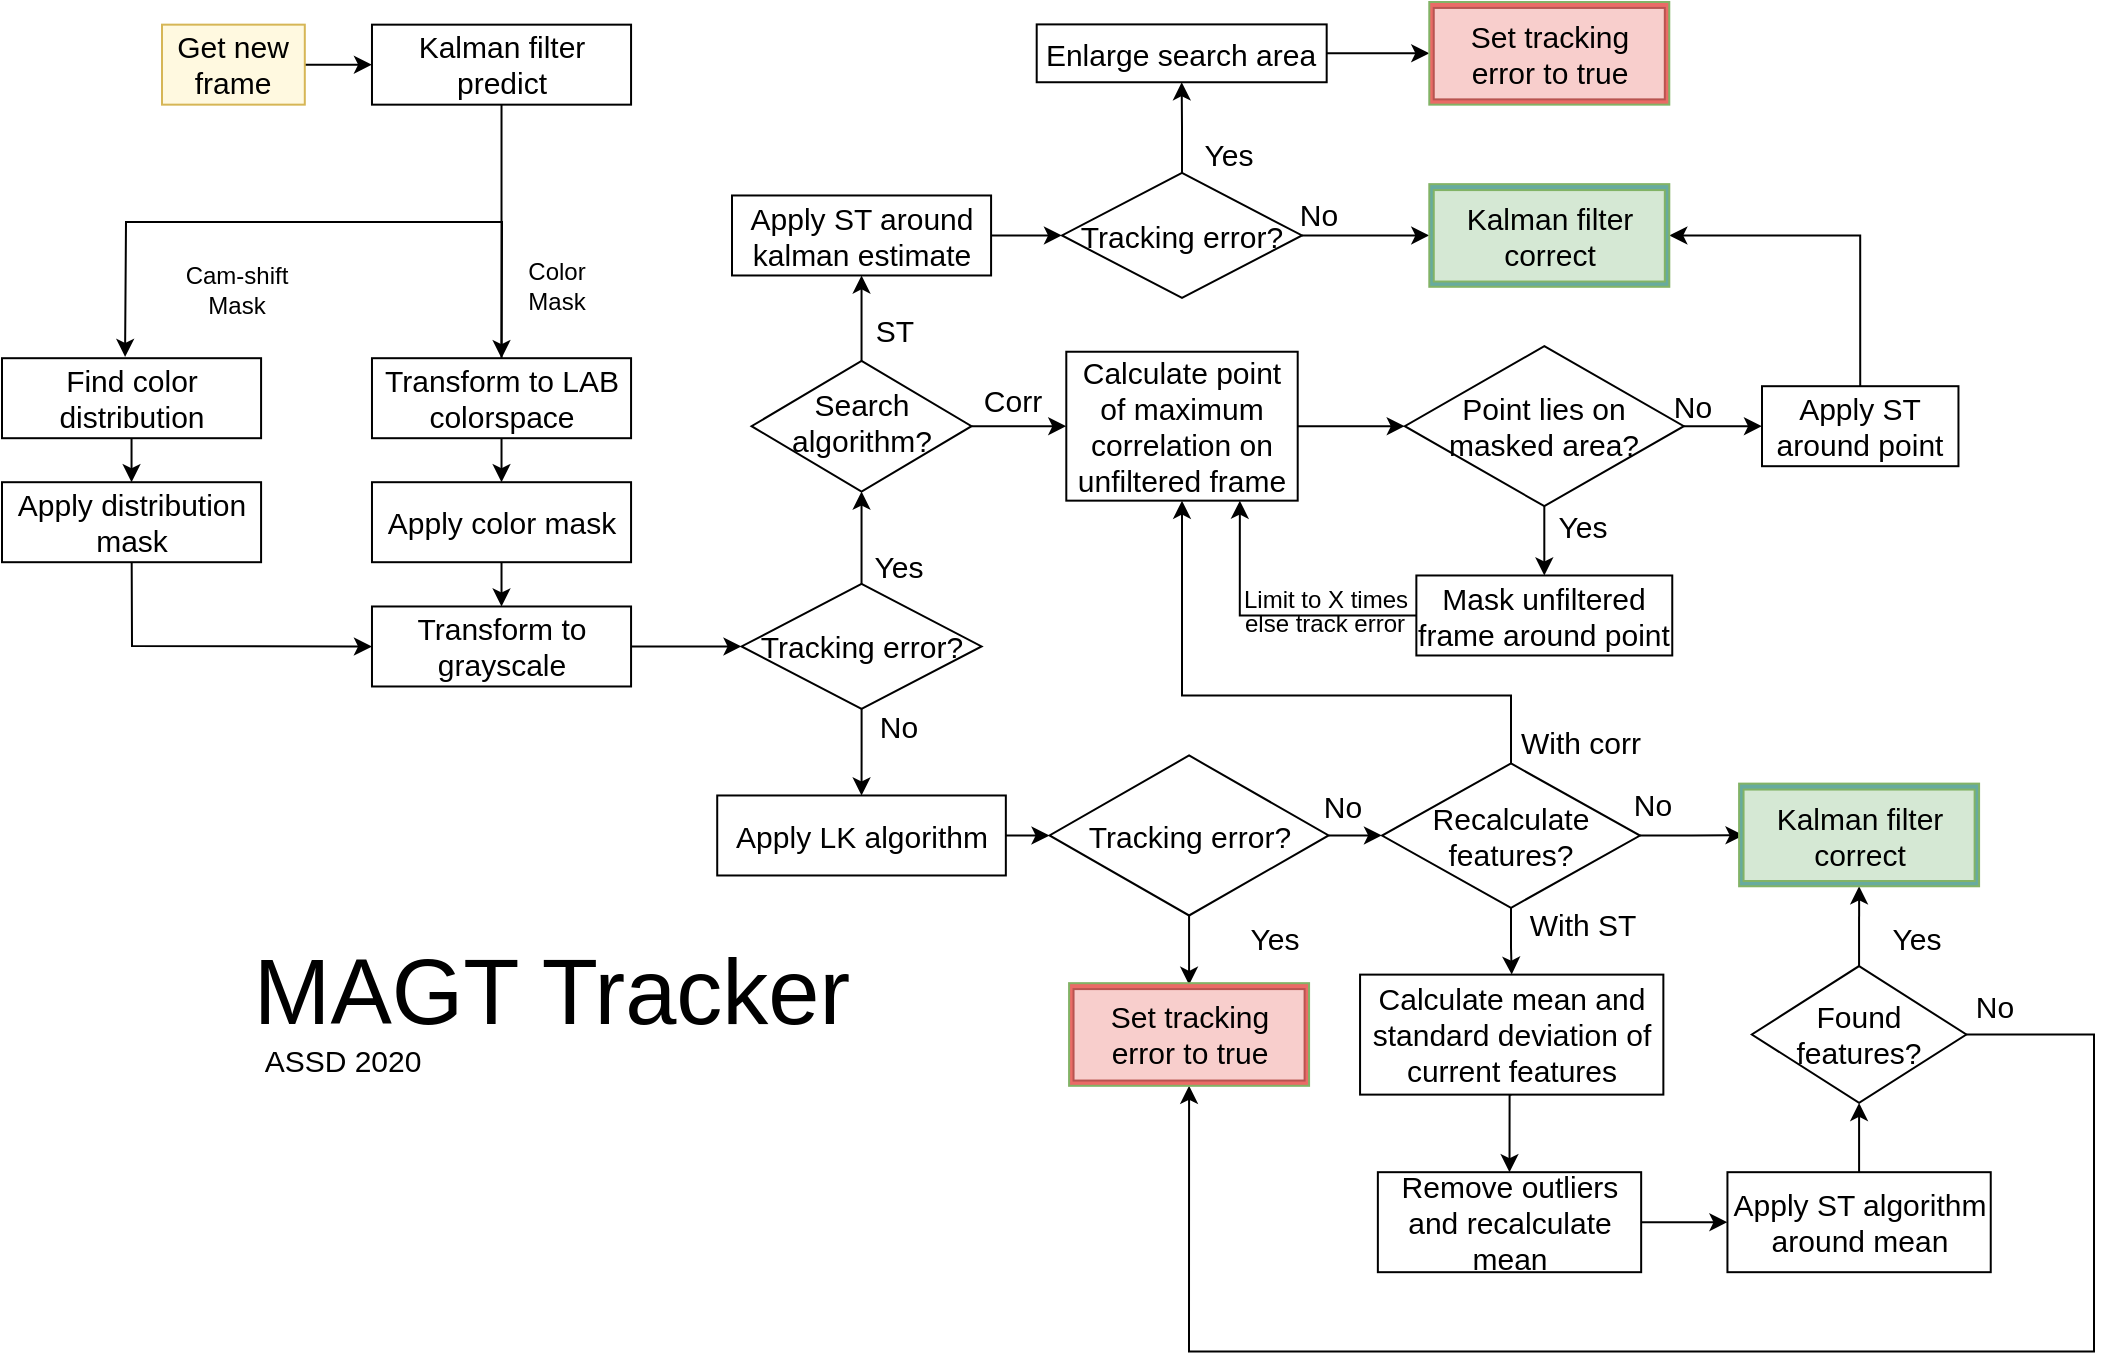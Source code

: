 <mxfile version="13.4.4" type="device"><diagram id="R2lEEEUBdFMjLlhIrx00" name="Page-1"><mxGraphModel dx="1185" dy="1735" grid="1" gridSize="10" guides="1" tooltips="1" connect="1" arrows="1" fold="1" page="1" pageScale="1" pageWidth="850" pageHeight="1100" math="0" shadow="0" extFonts="Permanent Marker^https://fonts.googleapis.com/css?family=Permanent+Marker"><root><mxCell id="0"/><mxCell id="1" parent="0"/><mxCell id="aij4Y5n4_6atn24q3cWg-106" value="&lt;span style=&quot;font-size: 46px&quot;&gt;MAGT Tracker&lt;br&gt;&lt;br&gt;&lt;/span&gt;" style="html=1;shape=mxgraph.er.anchor;whiteSpace=wrap;" parent="1" vertex="1"><mxGeometry x="380" y="-414.26" width="350" height="54.72" as="geometry"/></mxCell><mxCell id="aij4Y5n4_6atn24q3cWg-182" style="edgeStyle=orthogonalEdgeStyle;rounded=0;orthogonalLoop=1;jettySize=auto;html=1;exitX=1;exitY=0.5;exitDx=0;exitDy=0;entryX=0;entryY=0.5;entryDx=0;entryDy=0;endArrow=classic;endFill=1;fontSize=15;" parent="1" source="aij4Y5n4_6atn24q3cWg-107" target="aij4Y5n4_6atn24q3cWg-180" edge="1"><mxGeometry relative="1" as="geometry"/></mxCell><mxCell id="aij4Y5n4_6atn24q3cWg-107" value="Get new frame" style="whiteSpace=wrap;html=1;align=center;fontSize=15;strokeColor=#d6b656;fillColor=#FFF9E0;" parent="1" vertex="1"><mxGeometry x="360.0" y="-898.67" width="71.4" height="40" as="geometry"/></mxCell><mxCell id="dbfKQcMghmtqp_gexGr6-17" style="edgeStyle=orthogonalEdgeStyle;rounded=0;orthogonalLoop=1;jettySize=auto;html=1;exitX=0.5;exitY=1;exitDx=0;exitDy=0;entryX=0.5;entryY=0;entryDx=0;entryDy=0;" parent="1" source="aij4Y5n4_6atn24q3cWg-115" target="aij4Y5n4_6atn24q3cWg-120" edge="1"><mxGeometry relative="1" as="geometry"/></mxCell><mxCell id="-dQROISQDUxyjUtqa045-7" style="edgeStyle=none;rounded=0;orthogonalLoop=1;jettySize=auto;html=1;exitX=0.5;exitY=0;exitDx=0;exitDy=0;entryX=0.475;entryY=-0.016;entryDx=0;entryDy=0;entryPerimeter=0;" edge="1" parent="1" source="aij4Y5n4_6atn24q3cWg-115" target="-dQROISQDUxyjUtqa045-5"><mxGeometry relative="1" as="geometry"><Array as="points"><mxPoint x="530" y="-800"/><mxPoint x="450" y="-800"/><mxPoint x="430" y="-800"/><mxPoint x="342" y="-800"/></Array></mxGeometry></mxCell><mxCell id="aij4Y5n4_6atn24q3cWg-115" value="Transform to LAB colorspace" style="whiteSpace=wrap;html=1;align=center;fontSize=15;" parent="1" vertex="1"><mxGeometry x="464.99" y="-731.9" width="129.54" height="40" as="geometry"/></mxCell><mxCell id="dbfKQcMghmtqp_gexGr6-18" style="edgeStyle=orthogonalEdgeStyle;rounded=0;orthogonalLoop=1;jettySize=auto;html=1;exitX=0.5;exitY=1;exitDx=0;exitDy=0;entryX=0.5;entryY=0;entryDx=0;entryDy=0;" parent="1" source="aij4Y5n4_6atn24q3cWg-120" target="hdx3zf66wQEgFwJE4BHH-2" edge="1"><mxGeometry relative="1" as="geometry"/></mxCell><mxCell id="aij4Y5n4_6atn24q3cWg-120" value="Apply color mask" style="whiteSpace=wrap;html=1;align=center;fontSize=15;" parent="1" vertex="1"><mxGeometry x="464.99" y="-669.9" width="129.54" height="40" as="geometry"/></mxCell><mxCell id="aij4Y5n4_6atn24q3cWg-180" value="Kalman filter predict" style="whiteSpace=wrap;html=1;align=center;fontSize=15;" parent="1" vertex="1"><mxGeometry x="464.99" y="-898.67" width="129.54" height="40" as="geometry"/></mxCell><mxCell id="-dQROISQDUxyjUtqa045-1" style="edgeStyle=orthogonalEdgeStyle;rounded=0;orthogonalLoop=1;jettySize=auto;html=1;entryX=0;entryY=0.5;entryDx=0;entryDy=0;" edge="1" parent="1" source="hdx3zf66wQEgFwJE4BHH-2" target="dbfKQcMghmtqp_gexGr6-3"><mxGeometry relative="1" as="geometry"/></mxCell><mxCell id="hdx3zf66wQEgFwJE4BHH-2" value="Transform to grayscale" style="whiteSpace=wrap;html=1;align=center;fontSize=15;" parent="1" vertex="1"><mxGeometry x="464.99" y="-607.76" width="129.54" height="40" as="geometry"/></mxCell><mxCell id="dbfKQcMghmtqp_gexGr6-8" style="edgeStyle=orthogonalEdgeStyle;rounded=0;orthogonalLoop=1;jettySize=auto;html=1;exitX=0.5;exitY=0;exitDx=0;exitDy=0;" parent="1" source="dbfKQcMghmtqp_gexGr6-3" target="dbfKQcMghmtqp_gexGr6-6" edge="1"><mxGeometry relative="1" as="geometry"/></mxCell><mxCell id="dbfKQcMghmtqp_gexGr6-74" style="edgeStyle=orthogonalEdgeStyle;rounded=0;orthogonalLoop=1;jettySize=auto;html=1;entryX=0.5;entryY=0;entryDx=0;entryDy=0;" parent="1" source="dbfKQcMghmtqp_gexGr6-3" edge="1"><mxGeometry relative="1" as="geometry"><mxPoint x="709.77" y="-513.26" as="targetPoint"/></mxGeometry></mxCell><mxCell id="dbfKQcMghmtqp_gexGr6-3" value="Tracking error?" style="shape=rhombus;perimeter=rhombusPerimeter;whiteSpace=wrap;html=1;align=center;fontSize=15;" parent="1" vertex="1"><mxGeometry x="649.77" y="-619.01" width="120" height="62.5" as="geometry"/></mxCell><mxCell id="dbfKQcMghmtqp_gexGr6-4" value="Yes" style="text;html=1;align=center;verticalAlign=middle;resizable=0;points=[];autosize=1;fontSize=15;" parent="1" vertex="1"><mxGeometry x="707.65" y="-637.9" width="40" height="20" as="geometry"/></mxCell><mxCell id="dbfKQcMghmtqp_gexGr6-5" value="No" style="text;html=1;align=center;verticalAlign=middle;resizable=0;points=[];autosize=1;fontSize=15;" parent="1" vertex="1"><mxGeometry x="712.65" y="-557.76" width="30" height="20" as="geometry"/></mxCell><mxCell id="dbfKQcMghmtqp_gexGr6-42" style="edgeStyle=orthogonalEdgeStyle;rounded=0;orthogonalLoop=1;jettySize=auto;html=1;entryX=0.5;entryY=1;entryDx=0;entryDy=0;" parent="1" source="dbfKQcMghmtqp_gexGr6-6" target="dbfKQcMghmtqp_gexGr6-21" edge="1"><mxGeometry relative="1" as="geometry"/></mxCell><mxCell id="dbfKQcMghmtqp_gexGr6-49" style="edgeStyle=orthogonalEdgeStyle;rounded=0;orthogonalLoop=1;jettySize=auto;html=1;entryX=0;entryY=0.5;entryDx=0;entryDy=0;" parent="1" source="dbfKQcMghmtqp_gexGr6-6" target="dbfKQcMghmtqp_gexGr6-28" edge="1"><mxGeometry relative="1" as="geometry"/></mxCell><mxCell id="dbfKQcMghmtqp_gexGr6-6" value="" style="shape=rhombus;perimeter=rhombusPerimeter;whiteSpace=wrap;html=1;align=center;fontSize=15;" parent="1" vertex="1"><mxGeometry x="654.77" y="-730.58" width="110" height="65.36" as="geometry"/></mxCell><mxCell id="dbfKQcMghmtqp_gexGr6-12" value="ST" style="text;html=1;align=center;verticalAlign=middle;resizable=0;points=[];autosize=1;fontSize=15;" parent="1" vertex="1"><mxGeometry x="710.65" y="-756.26" width="30" height="20" as="geometry"/></mxCell><mxCell id="dbfKQcMghmtqp_gexGr6-13" value="Corr" style="text;html=1;align=center;verticalAlign=middle;resizable=0;points=[];autosize=1;fontSize=15;" parent="1" vertex="1"><mxGeometry x="764.77" y="-721.26" width="40" height="20" as="geometry"/></mxCell><mxCell id="dbfKQcMghmtqp_gexGr6-51" style="edgeStyle=orthogonalEdgeStyle;rounded=0;orthogonalLoop=1;jettySize=auto;html=1;exitX=1;exitY=0.5;exitDx=0;exitDy=0;entryX=0;entryY=0.5;entryDx=0;entryDy=0;" parent="1" source="dbfKQcMghmtqp_gexGr6-21" target="dbfKQcMghmtqp_gexGr6-24" edge="1"><mxGeometry relative="1" as="geometry"/></mxCell><mxCell id="dbfKQcMghmtqp_gexGr6-21" value="Apply ST around kalman estimate" style="whiteSpace=wrap;html=1;align=center;fontSize=15;" parent="1" vertex="1"><mxGeometry x="645" y="-813.26" width="129.54" height="40" as="geometry"/></mxCell><mxCell id="dbfKQcMghmtqp_gexGr6-48" style="edgeStyle=orthogonalEdgeStyle;rounded=0;orthogonalLoop=1;jettySize=auto;html=1;entryX=0;entryY=0.5;entryDx=0;entryDy=0;" parent="1" source="dbfKQcMghmtqp_gexGr6-24" target="dbfKQcMghmtqp_gexGr6-116" edge="1"><mxGeometry relative="1" as="geometry"><mxPoint x="978.31" y="-793.51" as="targetPoint"/></mxGeometry></mxCell><mxCell id="dbfKQcMghmtqp_gexGr6-114" style="edgeStyle=orthogonalEdgeStyle;rounded=0;orthogonalLoop=1;jettySize=auto;html=1;entryX=0.5;entryY=1;entryDx=0;entryDy=0;endArrow=classic;endFill=1;" parent="1" source="dbfKQcMghmtqp_gexGr6-24" target="dbfKQcMghmtqp_gexGr6-113" edge="1"><mxGeometry relative="1" as="geometry"/></mxCell><mxCell id="dbfKQcMghmtqp_gexGr6-24" value="Tracking error?" style="shape=rhombus;perimeter=rhombusPerimeter;whiteSpace=wrap;html=1;align=center;fontSize=15;" parent="1" vertex="1"><mxGeometry x="810" y="-824.51" width="120" height="62.5" as="geometry"/></mxCell><mxCell id="dbfKQcMghmtqp_gexGr6-58" style="edgeStyle=orthogonalEdgeStyle;rounded=0;orthogonalLoop=1;jettySize=auto;html=1;entryX=0;entryY=0.5;entryDx=0;entryDy=0;" parent="1" source="dbfKQcMghmtqp_gexGr6-28" target="dbfKQcMghmtqp_gexGr6-57" edge="1"><mxGeometry relative="1" as="geometry"/></mxCell><mxCell id="dbfKQcMghmtqp_gexGr6-28" value="Calculate point of maximum correlation on unfiltered frame" style="whiteSpace=wrap;html=1;align=center;fontSize=15;" parent="1" vertex="1"><mxGeometry x="812.15" y="-735.13" width="115.7" height="74.46" as="geometry"/></mxCell><mxCell id="dbfKQcMghmtqp_gexGr6-52" value="No" style="text;html=1;align=center;verticalAlign=middle;resizable=0;points=[];autosize=1;fontSize=15;" parent="1" vertex="1"><mxGeometry x="922.78" y="-814.26" width="30" height="20" as="geometry"/></mxCell><mxCell id="dbfKQcMghmtqp_gexGr6-53" value="Yes" style="text;html=1;align=center;verticalAlign=middle;resizable=0;points=[];autosize=1;fontSize=15;" parent="1" vertex="1"><mxGeometry x="872.77" y="-843.51" width="40" height="20" as="geometry"/></mxCell><mxCell id="dbfKQcMghmtqp_gexGr6-60" style="edgeStyle=orthogonalEdgeStyle;rounded=0;orthogonalLoop=1;jettySize=auto;html=1;entryX=0;entryY=0.5;entryDx=0;entryDy=0;" parent="1" source="dbfKQcMghmtqp_gexGr6-57" target="dbfKQcMghmtqp_gexGr6-59" edge="1"><mxGeometry relative="1" as="geometry"/></mxCell><mxCell id="dbfKQcMghmtqp_gexGr6-66" style="edgeStyle=orthogonalEdgeStyle;rounded=0;orthogonalLoop=1;jettySize=auto;html=1;exitX=0.5;exitY=1;exitDx=0;exitDy=0;entryX=0.5;entryY=0;entryDx=0;entryDy=0;" parent="1" source="dbfKQcMghmtqp_gexGr6-57" target="dbfKQcMghmtqp_gexGr6-65" edge="1"><mxGeometry relative="1" as="geometry"/></mxCell><mxCell id="dbfKQcMghmtqp_gexGr6-57" value="Point lies on masked area?" style="shape=rhombus;perimeter=rhombusPerimeter;whiteSpace=wrap;html=1;align=center;fontSize=15;" parent="1" vertex="1"><mxGeometry x="981.39" y="-737.9" width="139.54" height="80" as="geometry"/></mxCell><mxCell id="dbfKQcMghmtqp_gexGr6-61" style="edgeStyle=orthogonalEdgeStyle;rounded=0;orthogonalLoop=1;jettySize=auto;html=1;entryX=1;entryY=0.5;entryDx=0;entryDy=0;exitX=0.5;exitY=0;exitDx=0;exitDy=0;" parent="1" source="dbfKQcMghmtqp_gexGr6-59" target="dbfKQcMghmtqp_gexGr6-116" edge="1"><mxGeometry relative="1" as="geometry"><mxPoint x="1124.01" y="-793.51" as="targetPoint"/><Array as="points"><mxPoint x="1209" y="-793.26"/></Array></mxGeometry></mxCell><mxCell id="dbfKQcMghmtqp_gexGr6-59" value="Apply ST around point" style="whiteSpace=wrap;html=1;align=center;fontSize=15;" parent="1" vertex="1"><mxGeometry x="1160" y="-717.9" width="98.23" height="40" as="geometry"/></mxCell><mxCell id="dbfKQcMghmtqp_gexGr6-62" value="No" style="text;html=1;align=center;verticalAlign=middle;resizable=0;points=[];autosize=1;fontSize=15;" parent="1" vertex="1"><mxGeometry x="1110.0" y="-717.9" width="30" height="20" as="geometry"/></mxCell><mxCell id="dbfKQcMghmtqp_gexGr6-63" value="Yes" style="text;html=1;align=center;verticalAlign=middle;resizable=0;points=[];autosize=1;fontSize=15;" parent="1" vertex="1"><mxGeometry x="1050.0" y="-657.9" width="40" height="20" as="geometry"/></mxCell><mxCell id="dbfKQcMghmtqp_gexGr6-67" style="edgeStyle=orthogonalEdgeStyle;rounded=0;orthogonalLoop=1;jettySize=auto;html=1;entryX=0.75;entryY=1;entryDx=0;entryDy=0;" parent="1" source="dbfKQcMghmtqp_gexGr6-65" target="dbfKQcMghmtqp_gexGr6-28" edge="1"><mxGeometry relative="1" as="geometry"/></mxCell><mxCell id="dbfKQcMghmtqp_gexGr6-65" value="Mask unfiltered frame around point" style="whiteSpace=wrap;html=1;align=center;fontSize=15;" parent="1" vertex="1"><mxGeometry x="987.18" y="-623.26" width="127.95" height="40" as="geometry"/></mxCell><mxCell id="dbfKQcMghmtqp_gexGr6-68" value="Limit to X times" style="text;html=1;strokeColor=none;fillColor=none;align=center;verticalAlign=middle;whiteSpace=wrap;rounded=0;" parent="1" vertex="1"><mxGeometry x="896" y="-621.26" width="91.65" height="20" as="geometry"/></mxCell><mxCell id="dbfKQcMghmtqp_gexGr6-107" style="edgeStyle=orthogonalEdgeStyle;rounded=0;orthogonalLoop=1;jettySize=auto;html=1;entryX=0;entryY=0.5;entryDx=0;entryDy=0;endArrow=classic;endFill=1;" parent="1" source="dbfKQcMghmtqp_gexGr6-75" target="dbfKQcMghmtqp_gexGr6-80" edge="1"><mxGeometry relative="1" as="geometry"/></mxCell><mxCell id="dbfKQcMghmtqp_gexGr6-75" value="Apply LK algorithm" style="whiteSpace=wrap;html=1;align=center;fontSize=15;" parent="1" vertex="1"><mxGeometry x="637.61" y="-513.26" width="144.31" height="40" as="geometry"/></mxCell><mxCell id="dbfKQcMghmtqp_gexGr6-78" style="edgeStyle=orthogonalEdgeStyle;rounded=0;orthogonalLoop=1;jettySize=auto;html=1;exitX=0.5;exitY=1;exitDx=0;exitDy=0;entryX=0.5;entryY=0;entryDx=0;entryDy=0;" parent="1" edge="1"><mxGeometry relative="1" as="geometry"><mxPoint x="873.54" y="-457.26" as="sourcePoint"/><mxPoint x="873.545" y="-418.62" as="targetPoint"/></mxGeometry></mxCell><mxCell id="dbfKQcMghmtqp_gexGr6-79" style="edgeStyle=orthogonalEdgeStyle;rounded=0;orthogonalLoop=1;jettySize=auto;html=1;exitX=1;exitY=0.5;exitDx=0;exitDy=0;entryX=0;entryY=0.5;entryDx=0;entryDy=0;" parent="1" source="dbfKQcMghmtqp_gexGr6-80" target="dbfKQcMghmtqp_gexGr6-88" edge="1"><mxGeometry relative="1" as="geometry"/></mxCell><mxCell id="dbfKQcMghmtqp_gexGr6-80" value="Tracking error?" style="shape=rhombus;perimeter=rhombusPerimeter;whiteSpace=wrap;html=1;align=center;fontSize=15;" parent="1" vertex="1"><mxGeometry x="803.77" y="-533.26" width="139.54" height="80" as="geometry"/></mxCell><mxCell id="dbfKQcMghmtqp_gexGr6-82" value="Yes" style="text;html=1;align=center;verticalAlign=middle;resizable=0;points=[];autosize=1;fontSize=15;" parent="1" vertex="1"><mxGeometry x="896" y="-452.26" width="40" height="20" as="geometry"/></mxCell><mxCell id="dbfKQcMghmtqp_gexGr6-84" value="No" style="text;html=1;align=center;verticalAlign=middle;resizable=0;points=[];autosize=1;fontSize=15;" parent="1" vertex="1"><mxGeometry x="934.55" y="-518.26" width="30" height="20" as="geometry"/></mxCell><mxCell id="dbfKQcMghmtqp_gexGr6-87" style="edgeStyle=orthogonalEdgeStyle;rounded=0;orthogonalLoop=1;jettySize=auto;html=1;entryX=0.5;entryY=0;entryDx=0;entryDy=0;" parent="1" source="dbfKQcMghmtqp_gexGr6-88" target="dbfKQcMghmtqp_gexGr6-90" edge="1"><mxGeometry relative="1" as="geometry"/></mxCell><mxCell id="dbfKQcMghmtqp_gexGr6-108" style="edgeStyle=orthogonalEdgeStyle;rounded=0;orthogonalLoop=1;jettySize=auto;html=1;exitX=0.5;exitY=0;exitDx=0;exitDy=0;entryX=0.5;entryY=1;entryDx=0;entryDy=0;endArrow=classic;endFill=1;" parent="1" source="dbfKQcMghmtqp_gexGr6-88" target="dbfKQcMghmtqp_gexGr6-28" edge="1"><mxGeometry relative="1" as="geometry"><Array as="points"><mxPoint x="1035" y="-563.26"/><mxPoint x="870" y="-563.26"/></Array></mxGeometry></mxCell><mxCell id="dbfKQcMghmtqp_gexGr6-120" style="edgeStyle=orthogonalEdgeStyle;rounded=0;orthogonalLoop=1;jettySize=auto;html=1;entryX=0;entryY=0.5;entryDx=0;entryDy=0;endArrow=classic;endFill=1;" parent="1" source="dbfKQcMghmtqp_gexGr6-88" target="dbfKQcMghmtqp_gexGr6-119" edge="1"><mxGeometry relative="1" as="geometry"/></mxCell><mxCell id="dbfKQcMghmtqp_gexGr6-88" value="Recalculate features?" style="shape=rhombus;perimeter=rhombusPerimeter;whiteSpace=wrap;html=1;align=center;fontSize=15;" parent="1" vertex="1"><mxGeometry x="970.02" y="-529.26" width="128.98" height="72.14" as="geometry"/></mxCell><mxCell id="dbfKQcMghmtqp_gexGr6-89" style="edgeStyle=orthogonalEdgeStyle;rounded=0;orthogonalLoop=1;jettySize=auto;html=1;exitX=0.5;exitY=1;exitDx=0;exitDy=0;entryX=0.5;entryY=0;entryDx=0;entryDy=0;" parent="1" source="dbfKQcMghmtqp_gexGr6-90" target="dbfKQcMghmtqp_gexGr6-92" edge="1"><mxGeometry relative="1" as="geometry"/></mxCell><mxCell id="dbfKQcMghmtqp_gexGr6-90" value="Calculate mean and standard deviation of current features" style="whiteSpace=wrap;html=1;align=center;fontSize=15;" parent="1" vertex="1"><mxGeometry x="959.03" y="-423.69" width="151.65" height="60" as="geometry"/></mxCell><mxCell id="dbfKQcMghmtqp_gexGr6-91" style="edgeStyle=orthogonalEdgeStyle;rounded=0;orthogonalLoop=1;jettySize=auto;html=1;entryX=0;entryY=0.5;entryDx=0;entryDy=0;" parent="1" source="dbfKQcMghmtqp_gexGr6-92" target="dbfKQcMghmtqp_gexGr6-94" edge="1"><mxGeometry relative="1" as="geometry"/></mxCell><mxCell id="dbfKQcMghmtqp_gexGr6-92" value="Remove outliers and recalculate mean" style="whiteSpace=wrap;html=1;align=center;fontSize=15;" parent="1" vertex="1"><mxGeometry x="967.93" y="-324.91" width="131.65" height="50" as="geometry"/></mxCell><mxCell id="dbfKQcMghmtqp_gexGr6-93" style="edgeStyle=orthogonalEdgeStyle;rounded=0;orthogonalLoop=1;jettySize=auto;html=1;exitX=0.5;exitY=0;exitDx=0;exitDy=0;entryX=0.5;entryY=1;entryDx=0;entryDy=0;" parent="1" source="dbfKQcMghmtqp_gexGr6-94" target="dbfKQcMghmtqp_gexGr6-98" edge="1"><mxGeometry relative="1" as="geometry"/></mxCell><mxCell id="dbfKQcMghmtqp_gexGr6-94" value="Apply ST algorithm around mean" style="whiteSpace=wrap;html=1;align=center;fontSize=15;" parent="1" vertex="1"><mxGeometry x="1142.72" y="-324.91" width="131.65" height="50" as="geometry"/></mxCell><mxCell id="dbfKQcMghmtqp_gexGr6-95" value="No" style="text;html=1;align=center;verticalAlign=middle;resizable=0;points=[];autosize=1;fontSize=15;" parent="1" vertex="1"><mxGeometry x="1090.44" y="-519.19" width="30" height="20" as="geometry"/></mxCell><mxCell id="dbfKQcMghmtqp_gexGr6-97" style="edgeStyle=orthogonalEdgeStyle;rounded=0;orthogonalLoop=1;jettySize=auto;html=1;entryX=0.5;entryY=1;entryDx=0;entryDy=0;" parent="1" source="dbfKQcMghmtqp_gexGr6-98" target="dbfKQcMghmtqp_gexGr6-131" edge="1"><mxGeometry relative="1" as="geometry"><Array as="points"><mxPoint x="1326" y="-393.26"/><mxPoint x="1326" y="-235.26"/><mxPoint x="874" y="-235.26"/></Array><mxPoint x="920" y="-293.26" as="targetPoint"/></mxGeometry></mxCell><mxCell id="dbfKQcMghmtqp_gexGr6-121" style="edgeStyle=orthogonalEdgeStyle;rounded=0;orthogonalLoop=1;jettySize=auto;html=1;exitX=0.5;exitY=0;exitDx=0;exitDy=0;entryX=0.5;entryY=1;entryDx=0;entryDy=0;endArrow=classic;endFill=1;" parent="1" source="dbfKQcMghmtqp_gexGr6-98" target="dbfKQcMghmtqp_gexGr6-118" edge="1"><mxGeometry relative="1" as="geometry"/></mxCell><mxCell id="dbfKQcMghmtqp_gexGr6-98" value="Found features?" style="shape=rhombus;perimeter=rhombusPerimeter;whiteSpace=wrap;html=1;align=center;fontSize=15;" parent="1" vertex="1"><mxGeometry x="1154.92" y="-427.97" width="107.25" height="68.43" as="geometry"/></mxCell><mxCell id="dbfKQcMghmtqp_gexGr6-99" value="With ST" style="text;html=1;align=center;verticalAlign=middle;resizable=0;points=[];autosize=1;fontSize=15;" parent="1" vertex="1"><mxGeometry x="1034.71" y="-459.26" width="70" height="20" as="geometry"/></mxCell><mxCell id="dbfKQcMghmtqp_gexGr6-100" value="Yes" style="text;html=1;align=center;verticalAlign=middle;resizable=0;points=[];autosize=1;fontSize=15;" parent="1" vertex="1"><mxGeometry x="1217.17" y="-452.26" width="40" height="20" as="geometry"/></mxCell><mxCell id="dbfKQcMghmtqp_gexGr6-101" value="No" style="text;html=1;align=center;verticalAlign=middle;resizable=0;points=[];autosize=1;fontSize=15;" parent="1" vertex="1"><mxGeometry x="1261.17" y="-417.62" width="30" height="20" as="geometry"/></mxCell><mxCell id="dbfKQcMghmtqp_gexGr6-104" value="With corr" style="text;html=1;align=center;verticalAlign=middle;resizable=0;points=[];autosize=1;fontSize=15;" parent="1" vertex="1"><mxGeometry x="1029.16" y="-550.26" width="80" height="20" as="geometry"/></mxCell><mxCell id="dbfKQcMghmtqp_gexGr6-130" style="edgeStyle=orthogonalEdgeStyle;rounded=0;orthogonalLoop=1;jettySize=auto;html=1;entryX=0;entryY=0.5;entryDx=0;entryDy=0;endArrow=classic;endFill=1;" parent="1" source="dbfKQcMghmtqp_gexGr6-113" edge="1"><mxGeometry relative="1" as="geometry"><mxPoint x="993.65" y="-884.34" as="targetPoint"/></mxGeometry></mxCell><mxCell id="dbfKQcMghmtqp_gexGr6-113" value="Enlarge search area" style="whiteSpace=wrap;html=1;align=center;fontSize=15;" parent="1" vertex="1"><mxGeometry x="797.35" y="-898.8" width="144.99" height="28.92" as="geometry"/></mxCell><mxCell id="dbfKQcMghmtqp_gexGr6-116" value="" style="rounded=0;whiteSpace=wrap;html=1;strokeColor=#82b366;fillColor=#67AB9F;" parent="1" vertex="1"><mxGeometry x="993.65" y="-818.93" width="120" height="51.33" as="geometry"/></mxCell><mxCell id="dbfKQcMghmtqp_gexGr6-117" value="Kalman filter correct" style="whiteSpace=wrap;html=1;align=center;fontSize=15;fillColor=#d5e8d4;strokeColor=#82b366;" parent="1" vertex="1"><mxGeometry x="995.88" y="-815.96" width="115.53" height="45.72" as="geometry"/></mxCell><mxCell id="dbfKQcMghmtqp_gexGr6-118" value="" style="rounded=0;whiteSpace=wrap;html=1;strokeColor=#82b366;fillColor=#67AB9F;" parent="1" vertex="1"><mxGeometry x="1148.55" y="-519.19" width="120" height="51.33" as="geometry"/></mxCell><mxCell id="dbfKQcMghmtqp_gexGr6-119" value="Kalman filter correct" style="whiteSpace=wrap;html=1;align=center;fontSize=15;fillColor=#d5e8d4;strokeColor=#82b366;" parent="1" vertex="1"><mxGeometry x="1150.78" y="-516.22" width="115.53" height="45.72" as="geometry"/></mxCell><mxCell id="dbfKQcMghmtqp_gexGr6-131" value="" style="rounded=0;whiteSpace=wrap;html=1;strokeColor=#82b366;fillColor=#EA6B66;" parent="1" vertex="1"><mxGeometry x="813.54" y="-419.42" width="120" height="51.33" as="geometry"/></mxCell><mxCell id="dbfKQcMghmtqp_gexGr6-132" value="Set tracking error to true" style="whiteSpace=wrap;html=1;align=center;fontSize=15;fillColor=#f8cecc;strokeColor=#b85450;" parent="1" vertex="1"><mxGeometry x="815.77" y="-416.45" width="115.53" height="45.72" as="geometry"/></mxCell><mxCell id="dbfKQcMghmtqp_gexGr6-133" value="" style="rounded=0;whiteSpace=wrap;html=1;strokeColor=#82b366;fillColor=#EA6B66;" parent="1" vertex="1"><mxGeometry x="993.64" y="-910" width="120" height="51.33" as="geometry"/></mxCell><mxCell id="dbfKQcMghmtqp_gexGr6-134" value="Set tracking error to true" style="whiteSpace=wrap;html=1;align=center;fontSize=15;fillColor=#f8cecc;strokeColor=#b85450;" parent="1" vertex="1"><mxGeometry x="995.87" y="-907.03" width="115.53" height="45.72" as="geometry"/></mxCell><mxCell id="dbfKQcMghmtqp_gexGr6-135" value="&lt;font style=&quot;font-size: 15px&quot;&gt;ASSD 2020&lt;/font&gt;" style="text;html=1;align=center;verticalAlign=middle;resizable=0;points=[];autosize=1;" parent="1" vertex="1"><mxGeometry x="405" y="-390.73" width="90" height="20" as="geometry"/></mxCell><mxCell id="dbfKQcMghmtqp_gexGr6-138" value="&lt;font style=&quot;font-size: 15px&quot;&gt;Search algorithm?&lt;/font&gt;" style="text;html=1;strokeColor=none;fillColor=none;align=center;verticalAlign=middle;whiteSpace=wrap;rounded=0;" parent="1" vertex="1"><mxGeometry x="679.65" y="-709.9" width="60" height="20" as="geometry"/></mxCell><mxCell id="dbfKQcMghmtqp_gexGr6-139" value="else track error" style="text;html=1;strokeColor=none;fillColor=none;align=center;verticalAlign=middle;whiteSpace=wrap;rounded=0;" parent="1" vertex="1"><mxGeometry x="888.95" y="-608.76" width="105.05" height="20" as="geometry"/></mxCell><mxCell id="-dQROISQDUxyjUtqa045-3" style="edgeStyle=orthogonalEdgeStyle;rounded=0;orthogonalLoop=1;jettySize=auto;html=1;exitX=0.5;exitY=1;exitDx=0;exitDy=0;entryX=0.5;entryY=0;entryDx=0;entryDy=0;" edge="1" parent="1" source="aij4Y5n4_6atn24q3cWg-180" target="aij4Y5n4_6atn24q3cWg-115"><mxGeometry relative="1" as="geometry"><mxPoint x="529.76" y="-858.67" as="sourcePoint"/><mxPoint x="529.76" y="-731.9" as="targetPoint"/><Array as="points"/></mxGeometry></mxCell><mxCell id="-dQROISQDUxyjUtqa045-10" style="edgeStyle=none;rounded=0;orthogonalLoop=1;jettySize=auto;html=1;entryX=0.5;entryY=0;entryDx=0;entryDy=0;" edge="1" parent="1" source="-dQROISQDUxyjUtqa045-5" target="-dQROISQDUxyjUtqa045-6"><mxGeometry relative="1" as="geometry"/></mxCell><mxCell id="-dQROISQDUxyjUtqa045-5" value="Find color distribution" style="whiteSpace=wrap;html=1;align=center;fontSize=15;" vertex="1" parent="1"><mxGeometry x="280" y="-731.9" width="129.54" height="40" as="geometry"/></mxCell><mxCell id="-dQROISQDUxyjUtqa045-9" style="edgeStyle=none;rounded=0;orthogonalLoop=1;jettySize=auto;html=1;" edge="1" parent="1" source="-dQROISQDUxyjUtqa045-6"><mxGeometry relative="1" as="geometry"><mxPoint x="344.77" y="-670" as="targetPoint"/></mxGeometry></mxCell><mxCell id="-dQROISQDUxyjUtqa045-11" style="edgeStyle=none;rounded=0;orthogonalLoop=1;jettySize=auto;html=1;entryX=0;entryY=0.5;entryDx=0;entryDy=0;" edge="1" parent="1" source="-dQROISQDUxyjUtqa045-6" target="hdx3zf66wQEgFwJE4BHH-2"><mxGeometry relative="1" as="geometry"><Array as="points"><mxPoint x="345" y="-588"/></Array></mxGeometry></mxCell><mxCell id="-dQROISQDUxyjUtqa045-6" value="Apply distribution mask" style="whiteSpace=wrap;html=1;align=center;fontSize=15;" vertex="1" parent="1"><mxGeometry x="280" y="-669.9" width="129.54" height="40" as="geometry"/></mxCell><mxCell id="-dQROISQDUxyjUtqa045-15" value="Cam-shift &lt;br&gt;Mask&lt;br&gt;" style="text;html=1;strokeColor=none;fillColor=none;align=center;verticalAlign=middle;whiteSpace=wrap;rounded=0;" vertex="1" parent="1"><mxGeometry x="340" y="-776.26" width="115" height="20" as="geometry"/></mxCell><mxCell id="-dQROISQDUxyjUtqa045-17" value="Color Mask" style="text;html=1;strokeColor=none;fillColor=none;align=center;verticalAlign=middle;whiteSpace=wrap;rounded=0;" vertex="1" parent="1"><mxGeometry x="535" y="-780" width="45" height="23.74" as="geometry"/></mxCell></root></mxGraphModel></diagram></mxfile>